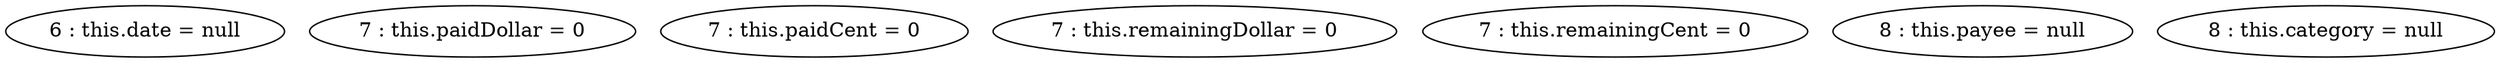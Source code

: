digraph G {
"6 : this.date = null"
"7 : this.paidDollar = 0"
"7 : this.paidCent = 0"
"7 : this.remainingDollar = 0"
"7 : this.remainingCent = 0"
"8 : this.payee = null"
"8 : this.category = null"
}